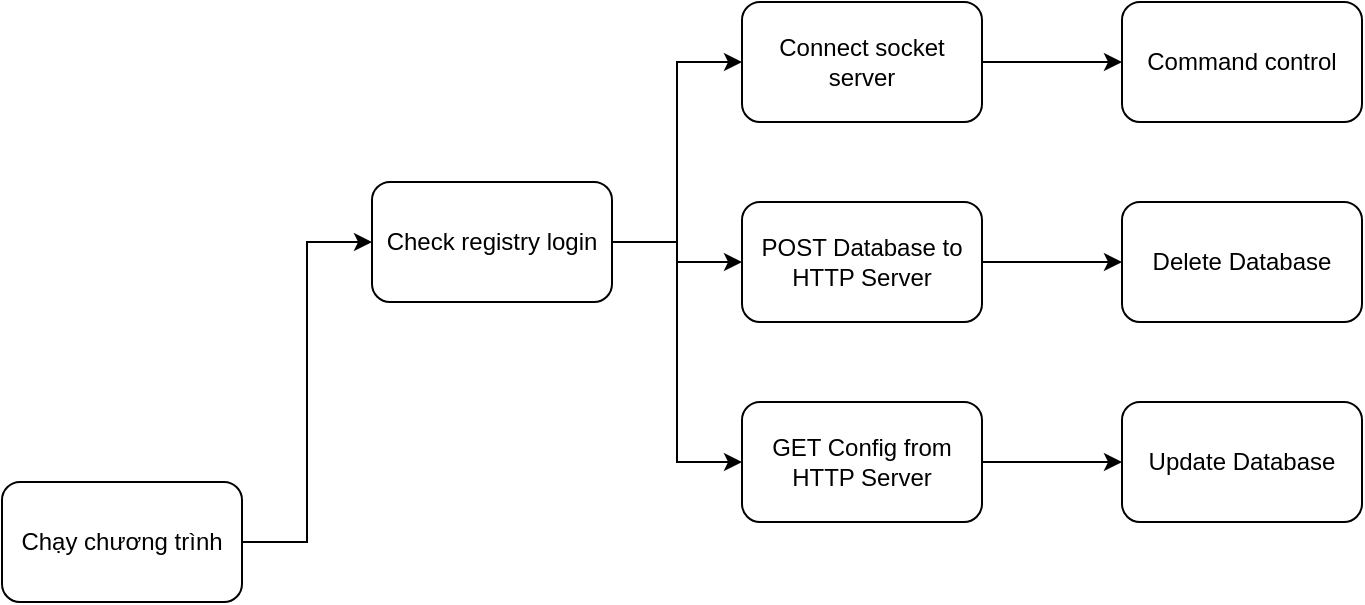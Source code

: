 <mxfile version="26.0.16">
  <diagram name="Page-1" id="IItD5aosbbM_YZe4bl7T">
    <mxGraphModel dx="780" dy="1642" grid="1" gridSize="10" guides="1" tooltips="1" connect="1" arrows="1" fold="1" page="1" pageScale="1" pageWidth="850" pageHeight="1100" math="0" shadow="0">
      <root>
        <mxCell id="0" />
        <mxCell id="1" parent="0" />
        <mxCell id="4M9sbIMqwzPlmWArDxN5-3" style="edgeStyle=orthogonalEdgeStyle;rounded=0;orthogonalLoop=1;jettySize=auto;html=1;exitX=1;exitY=0.5;exitDx=0;exitDy=0;entryX=0;entryY=0.5;entryDx=0;entryDy=0;" edge="1" parent="1" source="4M9sbIMqwzPlmWArDxN5-1" target="4M9sbIMqwzPlmWArDxN5-2">
          <mxGeometry relative="1" as="geometry" />
        </mxCell>
        <mxCell id="4M9sbIMqwzPlmWArDxN5-1" value="Chạy chương trình" style="rounded=1;whiteSpace=wrap;html=1;" vertex="1" parent="1">
          <mxGeometry x="120" y="220" width="120" height="60" as="geometry" />
        </mxCell>
        <mxCell id="4M9sbIMqwzPlmWArDxN5-8" style="edgeStyle=orthogonalEdgeStyle;rounded=0;orthogonalLoop=1;jettySize=auto;html=1;exitX=1;exitY=0.5;exitDx=0;exitDy=0;entryX=0;entryY=0.5;entryDx=0;entryDy=0;" edge="1" parent="1" source="4M9sbIMqwzPlmWArDxN5-2" target="4M9sbIMqwzPlmWArDxN5-6">
          <mxGeometry relative="1" as="geometry" />
        </mxCell>
        <mxCell id="4M9sbIMqwzPlmWArDxN5-10" style="edgeStyle=orthogonalEdgeStyle;rounded=0;orthogonalLoop=1;jettySize=auto;html=1;exitX=1;exitY=0.5;exitDx=0;exitDy=0;entryX=0;entryY=0.5;entryDx=0;entryDy=0;" edge="1" parent="1" source="4M9sbIMqwzPlmWArDxN5-2" target="4M9sbIMqwzPlmWArDxN5-9">
          <mxGeometry relative="1" as="geometry" />
        </mxCell>
        <mxCell id="4M9sbIMqwzPlmWArDxN5-12" style="edgeStyle=orthogonalEdgeStyle;rounded=0;orthogonalLoop=1;jettySize=auto;html=1;exitX=1;exitY=0.5;exitDx=0;exitDy=0;entryX=0;entryY=0.5;entryDx=0;entryDy=0;" edge="1" parent="1" source="4M9sbIMqwzPlmWArDxN5-2" target="4M9sbIMqwzPlmWArDxN5-11">
          <mxGeometry relative="1" as="geometry" />
        </mxCell>
        <mxCell id="4M9sbIMqwzPlmWArDxN5-2" value="Check registry login" style="rounded=1;whiteSpace=wrap;html=1;" vertex="1" parent="1">
          <mxGeometry x="305" y="70" width="120" height="60" as="geometry" />
        </mxCell>
        <mxCell id="4M9sbIMqwzPlmWArDxN5-19" style="edgeStyle=orthogonalEdgeStyle;rounded=0;orthogonalLoop=1;jettySize=auto;html=1;exitX=1;exitY=0.5;exitDx=0;exitDy=0;entryX=0;entryY=0.5;entryDx=0;entryDy=0;" edge="1" parent="1" source="4M9sbIMqwzPlmWArDxN5-6" target="4M9sbIMqwzPlmWArDxN5-17">
          <mxGeometry relative="1" as="geometry" />
        </mxCell>
        <mxCell id="4M9sbIMqwzPlmWArDxN5-6" value="Connect socket server" style="rounded=1;whiteSpace=wrap;html=1;" vertex="1" parent="1">
          <mxGeometry x="490" y="-20" width="120" height="60" as="geometry" />
        </mxCell>
        <mxCell id="4M9sbIMqwzPlmWArDxN5-14" style="edgeStyle=orthogonalEdgeStyle;rounded=0;orthogonalLoop=1;jettySize=auto;html=1;exitX=1;exitY=0.5;exitDx=0;exitDy=0;entryX=0;entryY=0.5;entryDx=0;entryDy=0;" edge="1" parent="1" source="4M9sbIMqwzPlmWArDxN5-9" target="4M9sbIMqwzPlmWArDxN5-13">
          <mxGeometry relative="1" as="geometry" />
        </mxCell>
        <mxCell id="4M9sbIMqwzPlmWArDxN5-9" value="POST Database to HTTP Server" style="rounded=1;whiteSpace=wrap;html=1;" vertex="1" parent="1">
          <mxGeometry x="490" y="80" width="120" height="60" as="geometry" />
        </mxCell>
        <mxCell id="4M9sbIMqwzPlmWArDxN5-16" style="edgeStyle=orthogonalEdgeStyle;rounded=0;orthogonalLoop=1;jettySize=auto;html=1;exitX=1;exitY=0.5;exitDx=0;exitDy=0;entryX=0;entryY=0.5;entryDx=0;entryDy=0;" edge="1" parent="1" source="4M9sbIMqwzPlmWArDxN5-11" target="4M9sbIMqwzPlmWArDxN5-15">
          <mxGeometry relative="1" as="geometry" />
        </mxCell>
        <mxCell id="4M9sbIMqwzPlmWArDxN5-11" value="GET Config from HTTP Server" style="rounded=1;whiteSpace=wrap;html=1;" vertex="1" parent="1">
          <mxGeometry x="490" y="180" width="120" height="60" as="geometry" />
        </mxCell>
        <mxCell id="4M9sbIMqwzPlmWArDxN5-13" value="Delete Database" style="rounded=1;whiteSpace=wrap;html=1;" vertex="1" parent="1">
          <mxGeometry x="680" y="80" width="120" height="60" as="geometry" />
        </mxCell>
        <mxCell id="4M9sbIMqwzPlmWArDxN5-15" value="Update Database" style="rounded=1;whiteSpace=wrap;html=1;" vertex="1" parent="1">
          <mxGeometry x="680" y="180" width="120" height="60" as="geometry" />
        </mxCell>
        <mxCell id="4M9sbIMqwzPlmWArDxN5-17" value="Command control" style="rounded=1;whiteSpace=wrap;html=1;" vertex="1" parent="1">
          <mxGeometry x="680" y="-20" width="120" height="60" as="geometry" />
        </mxCell>
      </root>
    </mxGraphModel>
  </diagram>
</mxfile>
